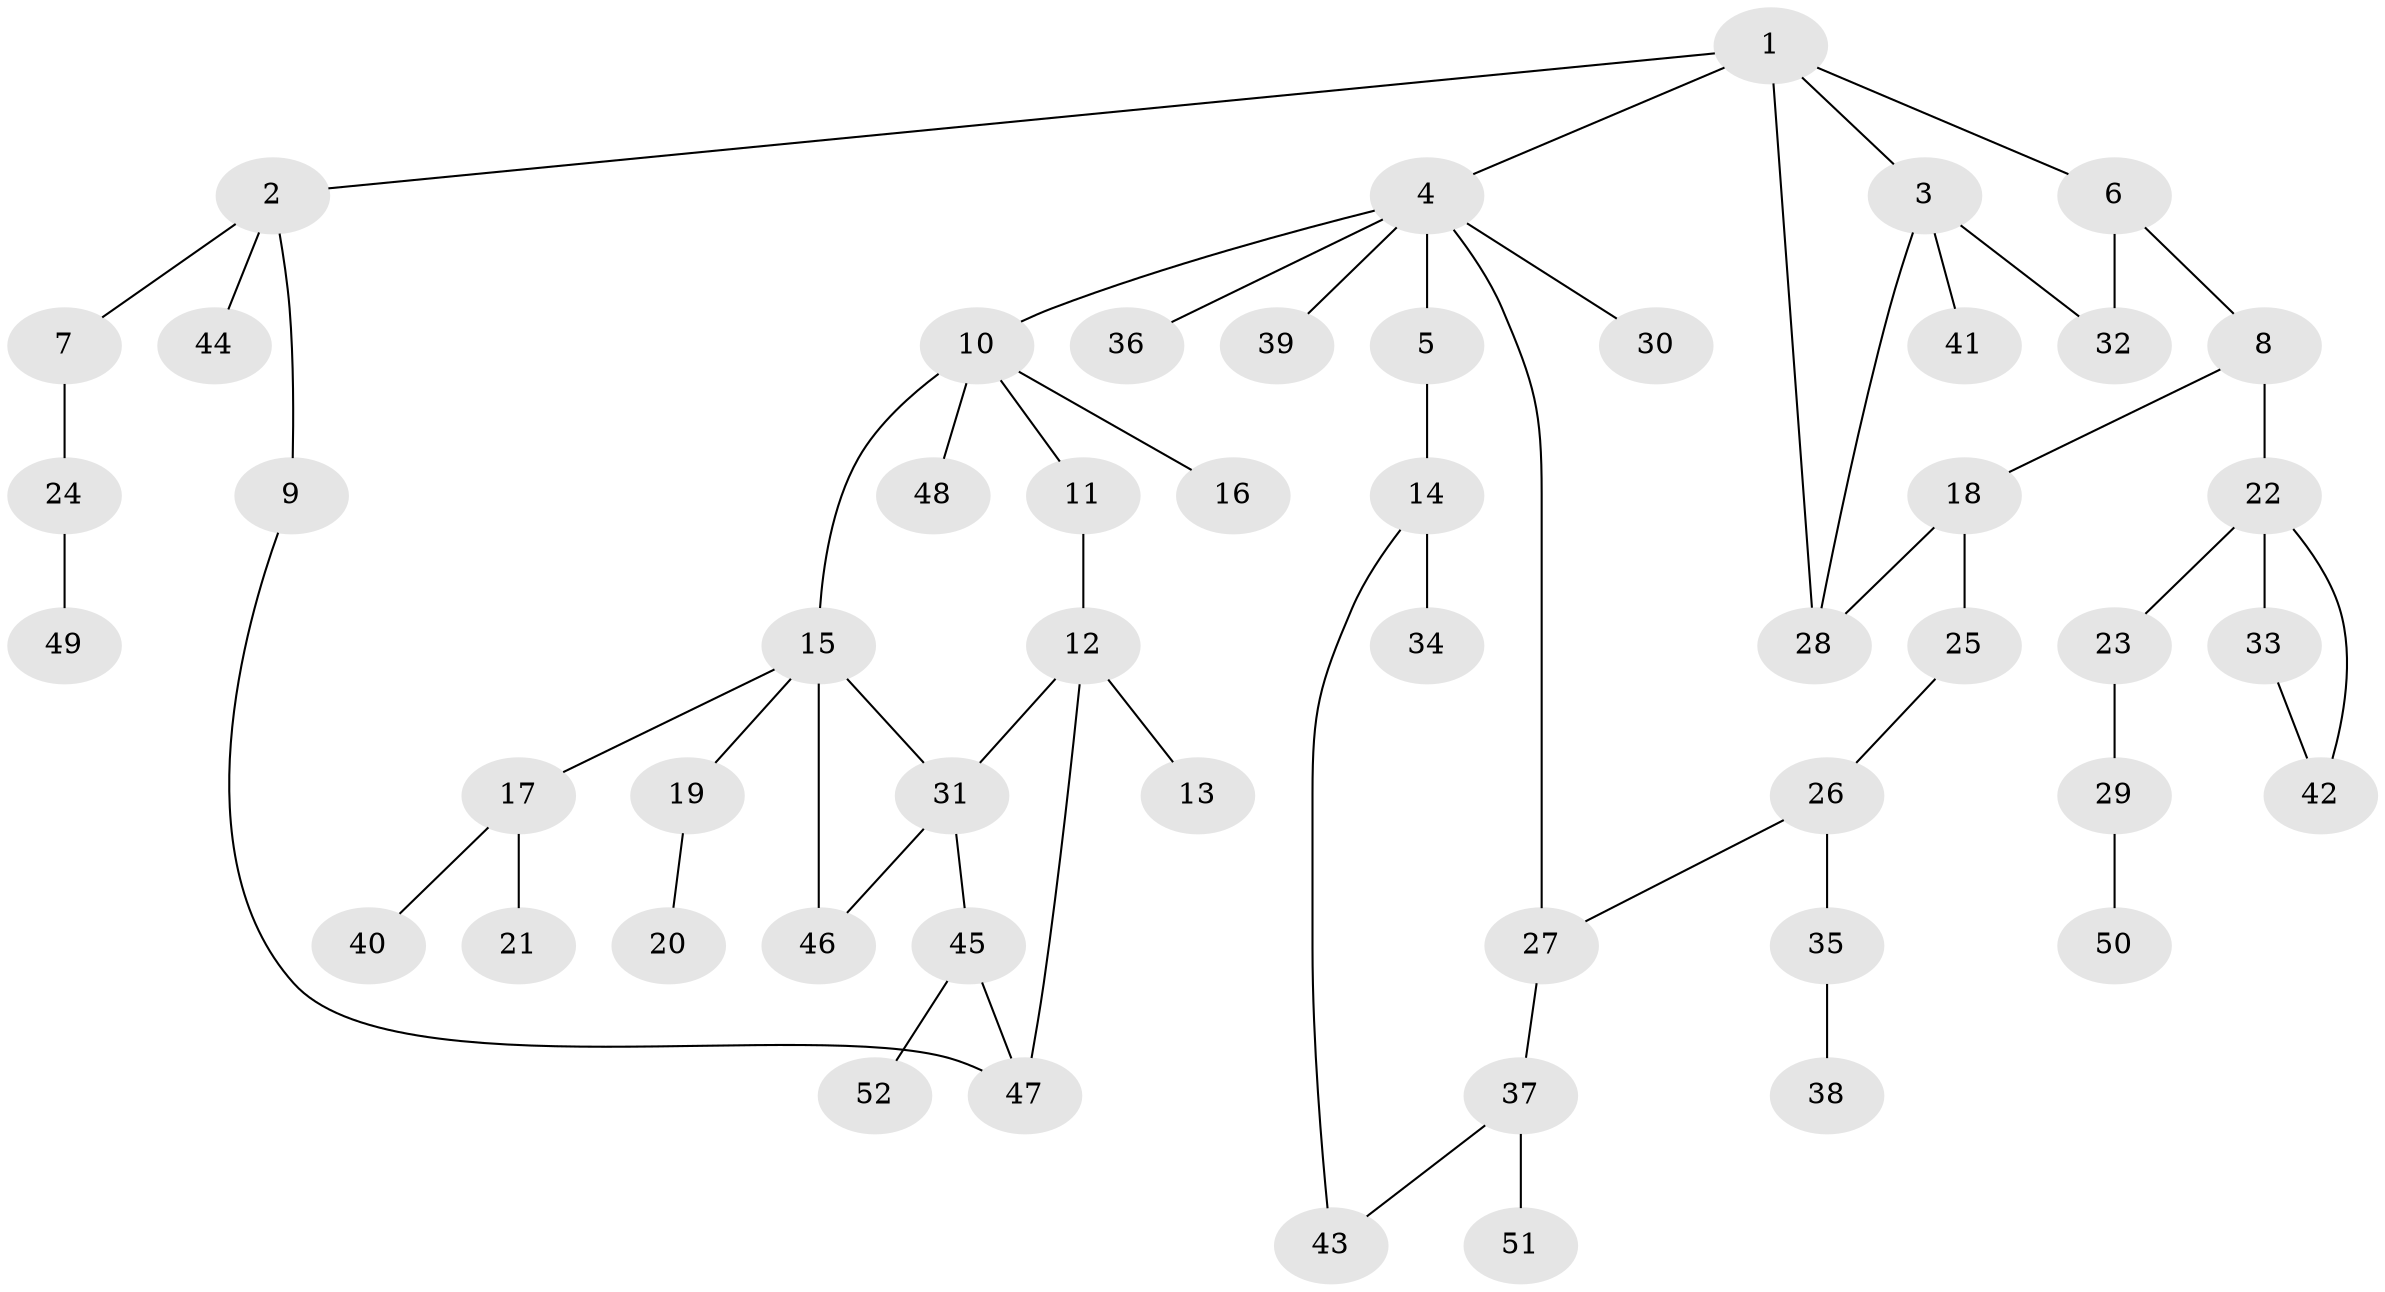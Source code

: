 // Generated by graph-tools (version 1.1) at 2025/13/03/09/25 04:13:26]
// undirected, 52 vertices, 61 edges
graph export_dot {
graph [start="1"]
  node [color=gray90,style=filled];
  1;
  2;
  3;
  4;
  5;
  6;
  7;
  8;
  9;
  10;
  11;
  12;
  13;
  14;
  15;
  16;
  17;
  18;
  19;
  20;
  21;
  22;
  23;
  24;
  25;
  26;
  27;
  28;
  29;
  30;
  31;
  32;
  33;
  34;
  35;
  36;
  37;
  38;
  39;
  40;
  41;
  42;
  43;
  44;
  45;
  46;
  47;
  48;
  49;
  50;
  51;
  52;
  1 -- 2;
  1 -- 3;
  1 -- 4;
  1 -- 6;
  1 -- 28;
  2 -- 7;
  2 -- 9;
  2 -- 44;
  3 -- 41;
  3 -- 32;
  3 -- 28;
  4 -- 5;
  4 -- 10;
  4 -- 30;
  4 -- 36;
  4 -- 39;
  4 -- 27;
  5 -- 14;
  6 -- 8;
  6 -- 32;
  7 -- 24;
  8 -- 18;
  8 -- 22;
  9 -- 47;
  10 -- 11;
  10 -- 15;
  10 -- 16;
  10 -- 48;
  11 -- 12;
  12 -- 13;
  12 -- 31;
  12 -- 47;
  14 -- 34;
  14 -- 43;
  15 -- 17;
  15 -- 19;
  15 -- 31;
  15 -- 46;
  17 -- 21;
  17 -- 40;
  18 -- 25;
  18 -- 28;
  19 -- 20;
  22 -- 23;
  22 -- 33;
  22 -- 42;
  23 -- 29;
  24 -- 49;
  25 -- 26;
  26 -- 27;
  26 -- 35;
  27 -- 37;
  29 -- 50;
  31 -- 45;
  31 -- 46;
  33 -- 42;
  35 -- 38;
  37 -- 51;
  37 -- 43;
  45 -- 52;
  45 -- 47;
}
